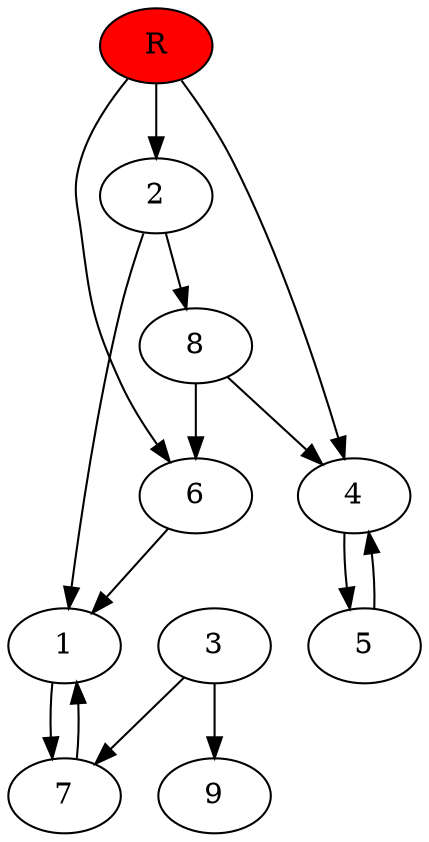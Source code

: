 digraph prb15654 {
	1
	2
	3
	4
	5
	6
	7
	8
	R [fillcolor="#ff0000" style=filled]
	1 -> 7
	2 -> 1
	2 -> 8
	3 -> 7
	3 -> 9
	4 -> 5
	5 -> 4
	6 -> 1
	7 -> 1
	8 -> 4
	8 -> 6
	R -> 2
	R -> 4
	R -> 6
}
